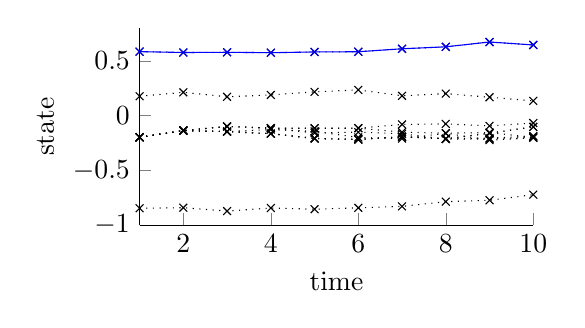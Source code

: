 % This file was created by matlab2tikz v0.4.4 running on MATLAB 8.3.
% Copyright (c) 2008--2013, Nico Schlömer <nico.schloemer@gmail.com>
% All rights reserved.
% 
% The latest updates can be retrieved from
%   http://www.mathworks.com/matlabcentral/fileexchange/22022-matlab2tikz
% where you can also make suggestions and rate matlab2tikz.
% 
\begin{tikzpicture}

\begin{axis}[%
width=5cm,
height=2.5cm,
scale only axis,
xmin=1,
xmax=10,
xlabel={time},
ymin=-1,
ymax=0.8,
ylabel={state},
axis x line*=bottom,
axis y line*=left
]
\addplot [
color=black,
dotted,
mark=x,
mark options={solid},
forget plot
]
table[row sep=crcr]{
1 -0.846\\
2 -0.841\\
3 -0.872\\
4 -0.844\\
5 -0.855\\
6 -0.842\\
7 -0.829\\
8 -0.786\\
9 -0.773\\
10 -0.722\\
};
\addplot [
color=black,
dotted,
mark=x,
mark options={solid},
forget plot
]
table[row sep=crcr]{
1 0.178\\
2 0.214\\
3 0.173\\
4 0.19\\
5 0.218\\
6 0.236\\
7 0.182\\
8 0.202\\
9 0.169\\
10 0.136\\
};
\addplot [
color=black,
dotted,
mark=x,
mark options={solid},
forget plot
]
table[row sep=crcr]{
1 -0.197\\
2 -0.136\\
3 -0.145\\
4 -0.164\\
5 -0.208\\
6 -0.217\\
7 -0.192\\
8 -0.211\\
9 -0.16\\
10 -0.102\\
};
\addplot [
color=black,
dotted,
mark=x,
mark options={solid},
forget plot
]
table[row sep=crcr]{
1 -0.197\\
2 -0.136\\
3 -0.145\\
4 -0.164\\
5 -0.208\\
6 -0.217\\
7 -0.192\\
8 -0.211\\
9 -0.16\\
10 -0.102\\
};
\addplot [
color=black,
dotted,
mark=x,
mark options={solid},
forget plot
]
table[row sep=crcr]{
1 -0.197\\
2 -0.136\\
3 -0.145\\
4 -0.164\\
5 -0.208\\
6 -0.217\\
7 -0.192\\
8 -0.21\\
9 -0.205\\
10 -0.186\\
};
\addplot [
color=black,
dotted,
mark=x,
mark options={solid},
forget plot
]
table[row sep=crcr]{
1 -0.197\\
2 -0.136\\
3 -0.145\\
4 -0.127\\
5 -0.143\\
6 -0.199\\
7 -0.209\\
8 -0.161\\
9 -0.223\\
10 -0.203\\
};
\addplot [
color=black,
dotted,
mark=x,
mark options={solid},
forget plot
]
table[row sep=crcr]{
1 -0.197\\
2 -0.136\\
3 -0.098\\
4 -0.114\\
5 -0.115\\
6 -0.114\\
7 -0.15\\
8 -0.16\\
9 -0.154\\
10 -0.198\\
};
\addplot [
color=black,
dotted,
mark=x,
mark options={solid},
forget plot
]
table[row sep=crcr]{
1 -0.197\\
2 -0.136\\
3 -0.098\\
4 -0.114\\
5 -0.115\\
6 -0.114\\
7 -0.08\\
8 -0.075\\
9 -0.093\\
10 -0.067\\
};
\addplot [
color=black,
dotted,
mark=x,
mark options={solid},
forget plot
]
table[row sep=crcr]{
1 -0.197\\
2 -0.136\\
3 -0.098\\
4 -0.114\\
5 -0.158\\
6 -0.15\\
7 -0.165\\
8 -0.214\\
9 -0.213\\
10 -0.196\\
};
\addplot [
color=black,
dotted,
mark=x,
mark options={solid},
forget plot
]
table[row sep=crcr]{
1 0.586\\
2 0.578\\
3 0.58\\
4 0.576\\
5 0.583\\
6 0.585\\
7 0.612\\
8 0.63\\
9 0.674\\
10 0.647\\
};
\addplot [
color=blue,
solid,
mark=x,
mark options={solid},
forget plot
]
table[row sep=crcr]{
1 0.586\\
2 0.578\\
3 0.58\\
4 0.576\\
5 0.583\\
6 0.585\\
7 0.612\\
8 0.63\\
9 0.674\\
10 0.647\\
};
\end{axis}
\end{tikzpicture}%